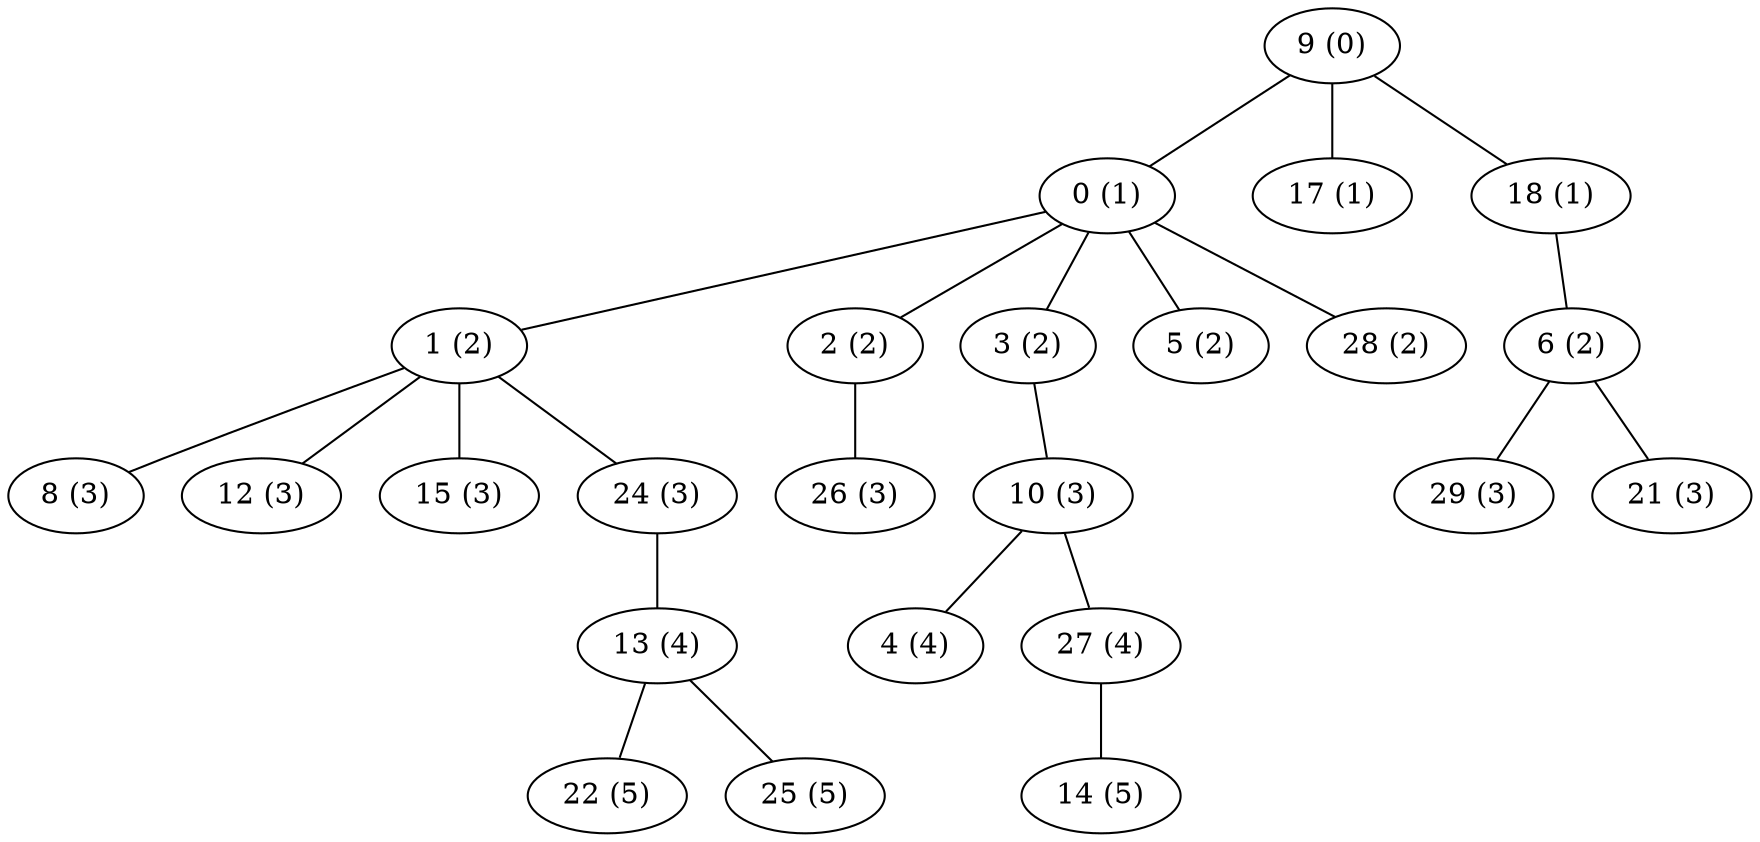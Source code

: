 graph G {
  0 [label="0 (1)"];
  9 [label="9 (0)"];
  17 [label="17 (1)"];
  18 [label="18 (1)"];
  1 [label="1 (2)"];
  2 [label="2 (2)"];
  3 [label="3 (2)"];
  5 [label="5 (2)"];
  28 [label="28 (2)"];
  6 [label="6 (2)"];
  8 [label="8 (3)"];
  12 [label="12 (3)"];
  15 [label="15 (3)"];
  24 [label="24 (3)"];
  26 [label="26 (3)"];
  10 [label="10 (3)"];
  29 [label="29 (3)"];
  21 [label="21 (3)"];
  4 [label="4 (4)"];
  27 [label="27 (4)"];
  13 [label="13 (4)"];
  22 [label="22 (5)"];
  25 [label="25 (5)"];
  14 [label="14 (5)"];
   9 -- 0;
   9 -- 17;
   9 -- 18;
   0 -- 1;
   0 -- 2;
   0 -- 3;
   0 -- 5;
   0 -- 28;
   18 -- 6;
   1 -- 8;
   1 -- 12;
   1 -- 15;
   1 -- 24;
   2 -- 26;
   3 -- 10;
   6 -- 29;
   6 -- 21;
   10 -- 4;
   10 -- 27;
   24 -- 13;
   13 -- 22;
   13 -- 25;
   27 -- 14;
}
